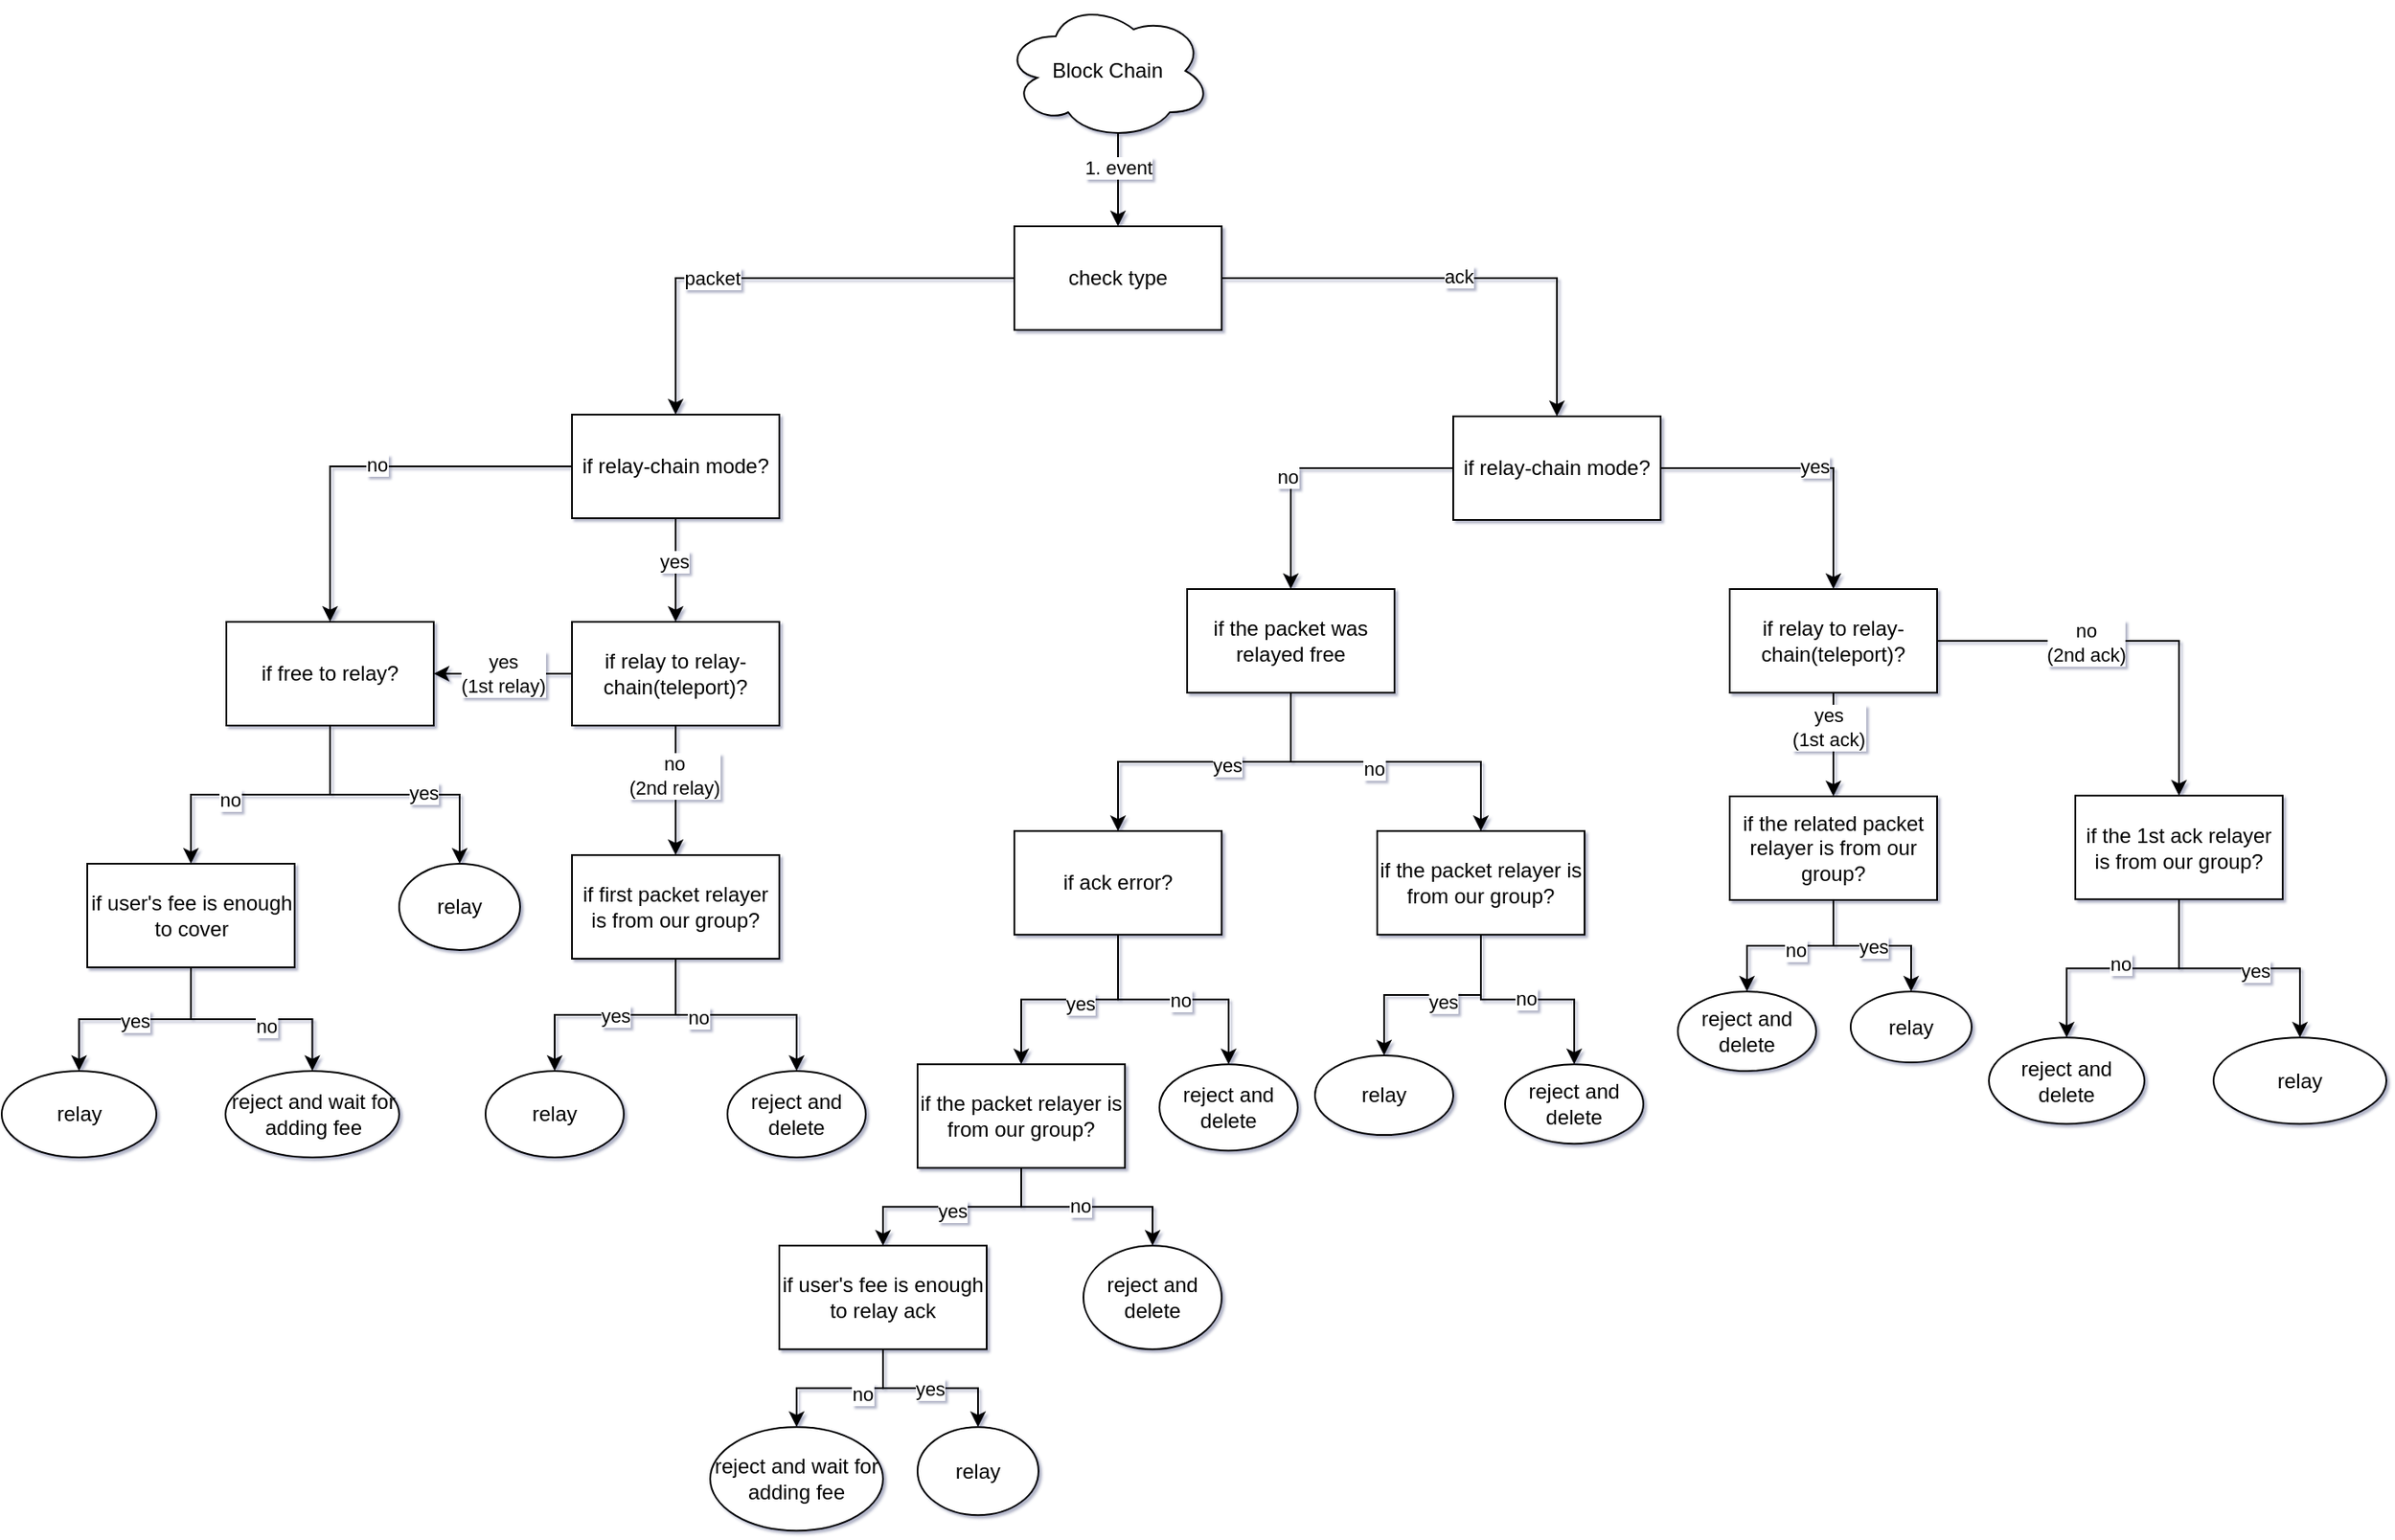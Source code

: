 <mxfile version="16.5.6" type="github">
  <diagram id="DXfV26Vn87x0zs_EIKbh" name="Page-1">
    <mxGraphModel dx="1770" dy="648" grid="1" gridSize="10" guides="1" tooltips="1" connect="1" arrows="1" fold="1" page="1" pageScale="1" pageWidth="827" pageHeight="1169" math="0" shadow="1">
      <root>
        <mxCell id="0" />
        <mxCell id="1" parent="0" />
        <mxCell id="CVYdMX1Olc9wnZOOx5qh-6" value="" style="edgeStyle=orthogonalEdgeStyle;rounded=0;orthogonalLoop=1;jettySize=auto;html=1;" edge="1" parent="1" source="CVYdMX1Olc9wnZOOx5qh-1" target="CVYdMX1Olc9wnZOOx5qh-5">
          <mxGeometry relative="1" as="geometry" />
        </mxCell>
        <mxCell id="CVYdMX1Olc9wnZOOx5qh-9" value="packet" style="edgeLabel;html=1;align=center;verticalAlign=middle;resizable=0;points=[];" vertex="1" connectable="0" parent="CVYdMX1Olc9wnZOOx5qh-6">
          <mxGeometry x="0.275" relative="1" as="geometry">
            <mxPoint as="offset" />
          </mxGeometry>
        </mxCell>
        <mxCell id="CVYdMX1Olc9wnZOOx5qh-8" value="" style="edgeStyle=orthogonalEdgeStyle;rounded=0;orthogonalLoop=1;jettySize=auto;html=1;" edge="1" parent="1" source="CVYdMX1Olc9wnZOOx5qh-1" target="CVYdMX1Olc9wnZOOx5qh-7">
          <mxGeometry relative="1" as="geometry" />
        </mxCell>
        <mxCell id="CVYdMX1Olc9wnZOOx5qh-10" value="ack" style="edgeLabel;html=1;align=center;verticalAlign=middle;resizable=0;points=[];" vertex="1" connectable="0" parent="CVYdMX1Olc9wnZOOx5qh-8">
          <mxGeometry y="1" relative="1" as="geometry">
            <mxPoint as="offset" />
          </mxGeometry>
        </mxCell>
        <mxCell id="CVYdMX1Olc9wnZOOx5qh-1" value="check type" style="rounded=0;whiteSpace=wrap;html=1;" vertex="1" parent="1">
          <mxGeometry x="196" y="220" width="120" height="60" as="geometry" />
        </mxCell>
        <mxCell id="CVYdMX1Olc9wnZOOx5qh-3" value="" style="endArrow=classic;html=1;rounded=0;exitX=0.55;exitY=0.95;exitDx=0;exitDy=0;exitPerimeter=0;entryX=0.5;entryY=0;entryDx=0;entryDy=0;" edge="1" parent="1" source="CVYdMX1Olc9wnZOOx5qh-114" target="CVYdMX1Olc9wnZOOx5qh-1">
          <mxGeometry width="50" height="50" relative="1" as="geometry">
            <mxPoint x="260" y="150" as="sourcePoint" />
            <mxPoint x="260" y="210" as="targetPoint" />
          </mxGeometry>
        </mxCell>
        <mxCell id="CVYdMX1Olc9wnZOOx5qh-4" value="1. event" style="edgeLabel;html=1;align=center;verticalAlign=middle;resizable=0;points=[];" vertex="1" connectable="0" parent="CVYdMX1Olc9wnZOOx5qh-3">
          <mxGeometry x="-0.257" relative="1" as="geometry">
            <mxPoint as="offset" />
          </mxGeometry>
        </mxCell>
        <mxCell id="CVYdMX1Olc9wnZOOx5qh-14" value="" style="edgeStyle=orthogonalEdgeStyle;rounded=0;orthogonalLoop=1;jettySize=auto;html=1;exitX=0;exitY=0.5;exitDx=0;exitDy=0;" edge="1" parent="1" source="CVYdMX1Olc9wnZOOx5qh-5" target="CVYdMX1Olc9wnZOOx5qh-13">
          <mxGeometry relative="1" as="geometry">
            <mxPoint x="-279.5" y="359" as="sourcePoint" />
          </mxGeometry>
        </mxCell>
        <mxCell id="CVYdMX1Olc9wnZOOx5qh-16" value="no" style="edgeLabel;html=1;align=center;verticalAlign=middle;resizable=0;points=[];" vertex="1" connectable="0" parent="CVYdMX1Olc9wnZOOx5qh-14">
          <mxGeometry x="-0.012" y="-2" relative="1" as="geometry">
            <mxPoint y="1" as="offset" />
          </mxGeometry>
        </mxCell>
        <mxCell id="CVYdMX1Olc9wnZOOx5qh-50" value="" style="edgeStyle=orthogonalEdgeStyle;rounded=0;orthogonalLoop=1;jettySize=auto;html=1;" edge="1" parent="1" source="CVYdMX1Olc9wnZOOx5qh-5" target="CVYdMX1Olc9wnZOOx5qh-11">
          <mxGeometry relative="1" as="geometry" />
        </mxCell>
        <mxCell id="CVYdMX1Olc9wnZOOx5qh-51" value="yes" style="edgeLabel;html=1;align=center;verticalAlign=middle;resizable=0;points=[];" vertex="1" connectable="0" parent="CVYdMX1Olc9wnZOOx5qh-50">
          <mxGeometry x="-0.183" y="-1" relative="1" as="geometry">
            <mxPoint as="offset" />
          </mxGeometry>
        </mxCell>
        <mxCell id="CVYdMX1Olc9wnZOOx5qh-5" value="if relay-chain mode?" style="rounded=0;whiteSpace=wrap;html=1;" vertex="1" parent="1">
          <mxGeometry x="-60" y="329" width="120" height="60" as="geometry" />
        </mxCell>
        <mxCell id="CVYdMX1Olc9wnZOOx5qh-55" value="" style="edgeStyle=orthogonalEdgeStyle;rounded=0;orthogonalLoop=1;jettySize=auto;html=1;exitX=0;exitY=0.5;exitDx=0;exitDy=0;" edge="1" parent="1" source="CVYdMX1Olc9wnZOOx5qh-7" target="CVYdMX1Olc9wnZOOx5qh-54">
          <mxGeometry relative="1" as="geometry" />
        </mxCell>
        <mxCell id="CVYdMX1Olc9wnZOOx5qh-58" value="no" style="edgeLabel;html=1;align=center;verticalAlign=middle;resizable=0;points=[];" vertex="1" connectable="0" parent="CVYdMX1Olc9wnZOOx5qh-55">
          <mxGeometry x="0.206" y="-2" relative="1" as="geometry">
            <mxPoint as="offset" />
          </mxGeometry>
        </mxCell>
        <mxCell id="CVYdMX1Olc9wnZOOx5qh-57" value="" style="edgeStyle=orthogonalEdgeStyle;rounded=0;orthogonalLoop=1;jettySize=auto;html=1;" edge="1" parent="1" source="CVYdMX1Olc9wnZOOx5qh-7" target="CVYdMX1Olc9wnZOOx5qh-56">
          <mxGeometry relative="1" as="geometry" />
        </mxCell>
        <mxCell id="CVYdMX1Olc9wnZOOx5qh-59" value="yes" style="edgeLabel;html=1;align=center;verticalAlign=middle;resizable=0;points=[];" vertex="1" connectable="0" parent="CVYdMX1Olc9wnZOOx5qh-57">
          <mxGeometry x="0.046" y="2" relative="1" as="geometry">
            <mxPoint y="1" as="offset" />
          </mxGeometry>
        </mxCell>
        <mxCell id="CVYdMX1Olc9wnZOOx5qh-7" value="if relay-chain mode?" style="whiteSpace=wrap;html=1;rounded=0;" vertex="1" parent="1">
          <mxGeometry x="450" y="330" width="120" height="60" as="geometry" />
        </mxCell>
        <mxCell id="CVYdMX1Olc9wnZOOx5qh-41" value="" style="edgeStyle=orthogonalEdgeStyle;rounded=0;orthogonalLoop=1;jettySize=auto;html=1;" edge="1" parent="1" source="CVYdMX1Olc9wnZOOx5qh-11" target="CVYdMX1Olc9wnZOOx5qh-40">
          <mxGeometry relative="1" as="geometry" />
        </mxCell>
        <mxCell id="CVYdMX1Olc9wnZOOx5qh-42" value="no&lt;br&gt;(2nd relay)" style="edgeLabel;html=1;align=center;verticalAlign=middle;resizable=0;points=[];" vertex="1" connectable="0" parent="CVYdMX1Olc9wnZOOx5qh-41">
          <mxGeometry x="-0.225" y="-1" relative="1" as="geometry">
            <mxPoint as="offset" />
          </mxGeometry>
        </mxCell>
        <mxCell id="CVYdMX1Olc9wnZOOx5qh-52" value="yes&lt;br&gt;(1st relay)" style="edgeStyle=orthogonalEdgeStyle;rounded=0;orthogonalLoop=1;jettySize=auto;html=1;exitX=0;exitY=0.5;exitDx=0;exitDy=0;entryX=1;entryY=0.5;entryDx=0;entryDy=0;" edge="1" parent="1" source="CVYdMX1Olc9wnZOOx5qh-11" target="CVYdMX1Olc9wnZOOx5qh-13">
          <mxGeometry relative="1" as="geometry" />
        </mxCell>
        <mxCell id="CVYdMX1Olc9wnZOOx5qh-11" value="if relay to relay-chain(teleport)?" style="rounded=0;whiteSpace=wrap;html=1;" vertex="1" parent="1">
          <mxGeometry x="-60" y="449" width="120" height="60" as="geometry" />
        </mxCell>
        <mxCell id="CVYdMX1Olc9wnZOOx5qh-34" value="" style="edgeStyle=orthogonalEdgeStyle;rounded=0;orthogonalLoop=1;jettySize=auto;html=1;" edge="1" parent="1" source="CVYdMX1Olc9wnZOOx5qh-13" target="CVYdMX1Olc9wnZOOx5qh-33">
          <mxGeometry relative="1" as="geometry" />
        </mxCell>
        <mxCell id="CVYdMX1Olc9wnZOOx5qh-35" value="yes" style="edgeLabel;html=1;align=center;verticalAlign=middle;resizable=0;points=[];" vertex="1" connectable="0" parent="CVYdMX1Olc9wnZOOx5qh-34">
          <mxGeometry x="0.193" y="1" relative="1" as="geometry">
            <mxPoint x="1" as="offset" />
          </mxGeometry>
        </mxCell>
        <mxCell id="CVYdMX1Olc9wnZOOx5qh-49" style="edgeStyle=orthogonalEdgeStyle;rounded=0;orthogonalLoop=1;jettySize=auto;html=1;entryX=0.5;entryY=0;entryDx=0;entryDy=0;" edge="1" parent="1" source="CVYdMX1Olc9wnZOOx5qh-13" target="CVYdMX1Olc9wnZOOx5qh-19">
          <mxGeometry relative="1" as="geometry" />
        </mxCell>
        <mxCell id="CVYdMX1Olc9wnZOOx5qh-53" value="no" style="edgeLabel;html=1;align=center;verticalAlign=middle;resizable=0;points=[];" vertex="1" connectable="0" parent="CVYdMX1Olc9wnZOOx5qh-49">
          <mxGeometry x="0.221" y="3" relative="1" as="geometry">
            <mxPoint as="offset" />
          </mxGeometry>
        </mxCell>
        <mxCell id="CVYdMX1Olc9wnZOOx5qh-13" value="if free to relay?" style="rounded=0;whiteSpace=wrap;html=1;" vertex="1" parent="1">
          <mxGeometry x="-260" y="449" width="120" height="60" as="geometry" />
        </mxCell>
        <mxCell id="CVYdMX1Olc9wnZOOx5qh-28" value="" style="edgeStyle=orthogonalEdgeStyle;rounded=0;orthogonalLoop=1;jettySize=auto;html=1;" edge="1" parent="1" source="CVYdMX1Olc9wnZOOx5qh-19" target="CVYdMX1Olc9wnZOOx5qh-27">
          <mxGeometry relative="1" as="geometry" />
        </mxCell>
        <mxCell id="CVYdMX1Olc9wnZOOx5qh-31" value="yes" style="edgeLabel;html=1;align=center;verticalAlign=middle;resizable=0;points=[];" vertex="1" connectable="0" parent="CVYdMX1Olc9wnZOOx5qh-28">
          <mxGeometry x="0.008" y="1" relative="1" as="geometry">
            <mxPoint as="offset" />
          </mxGeometry>
        </mxCell>
        <mxCell id="CVYdMX1Olc9wnZOOx5qh-30" value="" style="edgeStyle=orthogonalEdgeStyle;rounded=0;orthogonalLoop=1;jettySize=auto;html=1;" edge="1" parent="1" source="CVYdMX1Olc9wnZOOx5qh-19" target="CVYdMX1Olc9wnZOOx5qh-29">
          <mxGeometry relative="1" as="geometry" />
        </mxCell>
        <mxCell id="CVYdMX1Olc9wnZOOx5qh-32" value="no" style="edgeLabel;html=1;align=center;verticalAlign=middle;resizable=0;points=[];" vertex="1" connectable="0" parent="CVYdMX1Olc9wnZOOx5qh-30">
          <mxGeometry x="0.125" y="-4" relative="1" as="geometry">
            <mxPoint as="offset" />
          </mxGeometry>
        </mxCell>
        <mxCell id="CVYdMX1Olc9wnZOOx5qh-19" value="if user&#39;s fee is enough to cover" style="rounded=0;whiteSpace=wrap;html=1;" vertex="1" parent="1">
          <mxGeometry x="-340.5" y="589" width="120" height="60" as="geometry" />
        </mxCell>
        <mxCell id="CVYdMX1Olc9wnZOOx5qh-27" value="relay" style="ellipse;whiteSpace=wrap;html=1;rounded=0;" vertex="1" parent="1">
          <mxGeometry x="-390" y="709" width="89.5" height="50" as="geometry" />
        </mxCell>
        <mxCell id="CVYdMX1Olc9wnZOOx5qh-29" value="reject and wait for adding fee" style="ellipse;whiteSpace=wrap;html=1;rounded=0;" vertex="1" parent="1">
          <mxGeometry x="-260.5" y="709" width="100.5" height="50" as="geometry" />
        </mxCell>
        <mxCell id="CVYdMX1Olc9wnZOOx5qh-33" value="relay" style="ellipse;whiteSpace=wrap;html=1;rounded=0;" vertex="1" parent="1">
          <mxGeometry x="-160" y="589" width="70" height="50" as="geometry" />
        </mxCell>
        <mxCell id="CVYdMX1Olc9wnZOOx5qh-44" value="" style="edgeStyle=orthogonalEdgeStyle;rounded=0;orthogonalLoop=1;jettySize=auto;html=1;" edge="1" parent="1" source="CVYdMX1Olc9wnZOOx5qh-40" target="CVYdMX1Olc9wnZOOx5qh-43">
          <mxGeometry relative="1" as="geometry" />
        </mxCell>
        <mxCell id="CVYdMX1Olc9wnZOOx5qh-45" value="no" style="edgeLabel;html=1;align=center;verticalAlign=middle;resizable=0;points=[];" vertex="1" connectable="0" parent="CVYdMX1Olc9wnZOOx5qh-44">
          <mxGeometry x="-0.325" y="-1" relative="1" as="geometry">
            <mxPoint as="offset" />
          </mxGeometry>
        </mxCell>
        <mxCell id="CVYdMX1Olc9wnZOOx5qh-47" value="" style="edgeStyle=orthogonalEdgeStyle;rounded=0;orthogonalLoop=1;jettySize=auto;html=1;" edge="1" parent="1" source="CVYdMX1Olc9wnZOOx5qh-40" target="CVYdMX1Olc9wnZOOx5qh-46">
          <mxGeometry relative="1" as="geometry" />
        </mxCell>
        <mxCell id="CVYdMX1Olc9wnZOOx5qh-48" value="yes" style="edgeLabel;html=1;align=center;verticalAlign=middle;resizable=0;points=[];" vertex="1" connectable="0" parent="CVYdMX1Olc9wnZOOx5qh-47">
          <mxGeometry relative="1" as="geometry">
            <mxPoint as="offset" />
          </mxGeometry>
        </mxCell>
        <mxCell id="CVYdMX1Olc9wnZOOx5qh-40" value="if first packet relayer is from our group?" style="rounded=0;whiteSpace=wrap;html=1;" vertex="1" parent="1">
          <mxGeometry x="-60" y="584" width="120" height="60" as="geometry" />
        </mxCell>
        <mxCell id="CVYdMX1Olc9wnZOOx5qh-43" value="reject and delete" style="ellipse;whiteSpace=wrap;html=1;rounded=0;" vertex="1" parent="1">
          <mxGeometry x="30" y="709" width="80" height="50" as="geometry" />
        </mxCell>
        <mxCell id="CVYdMX1Olc9wnZOOx5qh-46" value="relay" style="ellipse;whiteSpace=wrap;html=1;rounded=0;" vertex="1" parent="1">
          <mxGeometry x="-110" y="709" width="80" height="50" as="geometry" />
        </mxCell>
        <mxCell id="CVYdMX1Olc9wnZOOx5qh-61" value="" style="edgeStyle=orthogonalEdgeStyle;rounded=0;orthogonalLoop=1;jettySize=auto;html=1;" edge="1" parent="1" source="CVYdMX1Olc9wnZOOx5qh-54" target="CVYdMX1Olc9wnZOOx5qh-60">
          <mxGeometry relative="1" as="geometry" />
        </mxCell>
        <mxCell id="CVYdMX1Olc9wnZOOx5qh-62" value="yes" style="edgeLabel;html=1;align=center;verticalAlign=middle;resizable=0;points=[];" vertex="1" connectable="0" parent="CVYdMX1Olc9wnZOOx5qh-61">
          <mxGeometry x="-0.134" y="2" relative="1" as="geometry">
            <mxPoint x="1" as="offset" />
          </mxGeometry>
        </mxCell>
        <mxCell id="CVYdMX1Olc9wnZOOx5qh-87" value="" style="edgeStyle=orthogonalEdgeStyle;rounded=0;orthogonalLoop=1;jettySize=auto;html=1;" edge="1" parent="1" source="CVYdMX1Olc9wnZOOx5qh-54" target="CVYdMX1Olc9wnZOOx5qh-86">
          <mxGeometry relative="1" as="geometry" />
        </mxCell>
        <mxCell id="CVYdMX1Olc9wnZOOx5qh-88" value="no" style="edgeLabel;html=1;align=center;verticalAlign=middle;resizable=0;points=[];" vertex="1" connectable="0" parent="CVYdMX1Olc9wnZOOx5qh-87">
          <mxGeometry x="-0.083" y="-4" relative="1" as="geometry">
            <mxPoint x="1" as="offset" />
          </mxGeometry>
        </mxCell>
        <mxCell id="CVYdMX1Olc9wnZOOx5qh-54" value="if the packet was relayed free" style="whiteSpace=wrap;html=1;rounded=0;" vertex="1" parent="1">
          <mxGeometry x="296" y="430" width="120" height="60" as="geometry" />
        </mxCell>
        <mxCell id="CVYdMX1Olc9wnZOOx5qh-96" value="" style="edgeStyle=orthogonalEdgeStyle;rounded=0;orthogonalLoop=1;jettySize=auto;html=1;" edge="1" parent="1" source="CVYdMX1Olc9wnZOOx5qh-56" target="CVYdMX1Olc9wnZOOx5qh-95">
          <mxGeometry relative="1" as="geometry" />
        </mxCell>
        <mxCell id="CVYdMX1Olc9wnZOOx5qh-97" value="yes&lt;br&gt;(1st&amp;nbsp;ack)" style="edgeLabel;html=1;align=center;verticalAlign=middle;resizable=0;points=[];" vertex="1" connectable="0" parent="CVYdMX1Olc9wnZOOx5qh-96">
          <mxGeometry x="-0.338" y="-3" relative="1" as="geometry">
            <mxPoint as="offset" />
          </mxGeometry>
        </mxCell>
        <mxCell id="CVYdMX1Olc9wnZOOx5qh-104" value="" style="edgeStyle=orthogonalEdgeStyle;rounded=0;orthogonalLoop=1;jettySize=auto;html=1;" edge="1" parent="1" source="CVYdMX1Olc9wnZOOx5qh-56" target="CVYdMX1Olc9wnZOOx5qh-103">
          <mxGeometry relative="1" as="geometry" />
        </mxCell>
        <mxCell id="CVYdMX1Olc9wnZOOx5qh-105" value="no&lt;br&gt;(2nd ack)" style="edgeLabel;html=1;align=center;verticalAlign=middle;resizable=0;points=[];" vertex="1" connectable="0" parent="CVYdMX1Olc9wnZOOx5qh-104">
          <mxGeometry x="-0.256" relative="1" as="geometry">
            <mxPoint y="1" as="offset" />
          </mxGeometry>
        </mxCell>
        <mxCell id="CVYdMX1Olc9wnZOOx5qh-56" value="if relay to relay-chain(teleport)?" style="whiteSpace=wrap;html=1;rounded=0;" vertex="1" parent="1">
          <mxGeometry x="610" y="430" width="120" height="60" as="geometry" />
        </mxCell>
        <mxCell id="CVYdMX1Olc9wnZOOx5qh-66" value="" style="edgeStyle=orthogonalEdgeStyle;rounded=0;orthogonalLoop=1;jettySize=auto;html=1;" edge="1" parent="1" source="CVYdMX1Olc9wnZOOx5qh-60" target="CVYdMX1Olc9wnZOOx5qh-65">
          <mxGeometry relative="1" as="geometry" />
        </mxCell>
        <mxCell id="CVYdMX1Olc9wnZOOx5qh-67" value="no" style="edgeLabel;html=1;align=center;verticalAlign=middle;resizable=0;points=[];" vertex="1" connectable="0" parent="CVYdMX1Olc9wnZOOx5qh-66">
          <mxGeometry x="0.05" relative="1" as="geometry">
            <mxPoint as="offset" />
          </mxGeometry>
        </mxCell>
        <mxCell id="CVYdMX1Olc9wnZOOx5qh-69" value="" style="edgeStyle=orthogonalEdgeStyle;rounded=0;orthogonalLoop=1;jettySize=auto;html=1;" edge="1" parent="1" source="CVYdMX1Olc9wnZOOx5qh-60" target="CVYdMX1Olc9wnZOOx5qh-68">
          <mxGeometry relative="1" as="geometry" />
        </mxCell>
        <mxCell id="CVYdMX1Olc9wnZOOx5qh-70" value="yes" style="edgeLabel;html=1;align=center;verticalAlign=middle;resizable=0;points=[];" vertex="1" connectable="0" parent="CVYdMX1Olc9wnZOOx5qh-69">
          <mxGeometry x="-0.081" y="1" relative="1" as="geometry">
            <mxPoint y="1" as="offset" />
          </mxGeometry>
        </mxCell>
        <mxCell id="CVYdMX1Olc9wnZOOx5qh-60" value="if ack error?" style="whiteSpace=wrap;html=1;rounded=0;" vertex="1" parent="1">
          <mxGeometry x="196" y="570.1" width="120" height="60" as="geometry" />
        </mxCell>
        <mxCell id="CVYdMX1Olc9wnZOOx5qh-65" value="reject and delete" style="ellipse;whiteSpace=wrap;html=1;rounded=0;" vertex="1" parent="1">
          <mxGeometry x="280" y="705.1" width="80" height="50" as="geometry" />
        </mxCell>
        <mxCell id="CVYdMX1Olc9wnZOOx5qh-72" value="" style="edgeStyle=orthogonalEdgeStyle;rounded=0;orthogonalLoop=1;jettySize=auto;html=1;" edge="1" parent="1" source="CVYdMX1Olc9wnZOOx5qh-68" target="CVYdMX1Olc9wnZOOx5qh-71">
          <mxGeometry relative="1" as="geometry" />
        </mxCell>
        <mxCell id="CVYdMX1Olc9wnZOOx5qh-73" value="no" style="edgeLabel;html=1;align=center;verticalAlign=middle;resizable=0;points=[];" vertex="1" connectable="0" parent="CVYdMX1Olc9wnZOOx5qh-72">
          <mxGeometry x="-0.077" y="1" relative="1" as="geometry">
            <mxPoint as="offset" />
          </mxGeometry>
        </mxCell>
        <mxCell id="CVYdMX1Olc9wnZOOx5qh-77" value="" style="edgeStyle=orthogonalEdgeStyle;rounded=0;orthogonalLoop=1;jettySize=auto;html=1;" edge="1" parent="1" source="CVYdMX1Olc9wnZOOx5qh-68" target="CVYdMX1Olc9wnZOOx5qh-76">
          <mxGeometry relative="1" as="geometry" />
        </mxCell>
        <mxCell id="CVYdMX1Olc9wnZOOx5qh-78" value="yes" style="edgeLabel;html=1;align=center;verticalAlign=middle;resizable=0;points=[];" vertex="1" connectable="0" parent="CVYdMX1Olc9wnZOOx5qh-77">
          <mxGeometry x="0.015" y="2" relative="1" as="geometry">
            <mxPoint x="1" as="offset" />
          </mxGeometry>
        </mxCell>
        <mxCell id="CVYdMX1Olc9wnZOOx5qh-68" value="if the packet relayer is from our group?" style="whiteSpace=wrap;html=1;rounded=0;" vertex="1" parent="1">
          <mxGeometry x="140" y="705.1" width="120" height="60" as="geometry" />
        </mxCell>
        <mxCell id="CVYdMX1Olc9wnZOOx5qh-71" value="reject and delete" style="ellipse;whiteSpace=wrap;html=1;rounded=0;" vertex="1" parent="1">
          <mxGeometry x="236" y="810.1" width="80" height="60" as="geometry" />
        </mxCell>
        <mxCell id="CVYdMX1Olc9wnZOOx5qh-80" value="" style="edgeStyle=orthogonalEdgeStyle;rounded=0;orthogonalLoop=1;jettySize=auto;html=1;" edge="1" parent="1" source="CVYdMX1Olc9wnZOOx5qh-76" target="CVYdMX1Olc9wnZOOx5qh-79">
          <mxGeometry relative="1" as="geometry" />
        </mxCell>
        <mxCell id="CVYdMX1Olc9wnZOOx5qh-81" value="no" style="edgeLabel;html=1;align=center;verticalAlign=middle;resizable=0;points=[];" vertex="1" connectable="0" parent="CVYdMX1Olc9wnZOOx5qh-80">
          <mxGeometry x="-0.276" y="3" relative="1" as="geometry">
            <mxPoint as="offset" />
          </mxGeometry>
        </mxCell>
        <mxCell id="CVYdMX1Olc9wnZOOx5qh-83" value="" style="edgeStyle=orthogonalEdgeStyle;rounded=0;orthogonalLoop=1;jettySize=auto;html=1;" edge="1" parent="1" source="CVYdMX1Olc9wnZOOx5qh-76" target="CVYdMX1Olc9wnZOOx5qh-82">
          <mxGeometry relative="1" as="geometry" />
        </mxCell>
        <mxCell id="CVYdMX1Olc9wnZOOx5qh-84" value="yes" style="edgeLabel;html=1;align=center;verticalAlign=middle;resizable=0;points=[];" vertex="1" connectable="0" parent="CVYdMX1Olc9wnZOOx5qh-83">
          <mxGeometry x="-0.016" y="1" relative="1" as="geometry">
            <mxPoint y="1" as="offset" />
          </mxGeometry>
        </mxCell>
        <mxCell id="CVYdMX1Olc9wnZOOx5qh-76" value="if user&#39;s fee is enough to relay ack" style="whiteSpace=wrap;html=1;rounded=0;" vertex="1" parent="1">
          <mxGeometry x="60" y="810.1" width="120" height="60" as="geometry" />
        </mxCell>
        <mxCell id="CVYdMX1Olc9wnZOOx5qh-79" value="reject and wait for adding fee" style="ellipse;whiteSpace=wrap;html=1;rounded=0;" vertex="1" parent="1">
          <mxGeometry x="20" y="915.1" width="100" height="60" as="geometry" />
        </mxCell>
        <mxCell id="CVYdMX1Olc9wnZOOx5qh-82" value="relay" style="ellipse;whiteSpace=wrap;html=1;rounded=0;" vertex="1" parent="1">
          <mxGeometry x="140" y="915.1" width="70" height="51" as="geometry" />
        </mxCell>
        <mxCell id="CVYdMX1Olc9wnZOOx5qh-90" value="" style="edgeStyle=orthogonalEdgeStyle;rounded=0;orthogonalLoop=1;jettySize=auto;html=1;exitX=0.5;exitY=1;exitDx=0;exitDy=0;entryX=0.5;entryY=0;entryDx=0;entryDy=0;" edge="1" parent="1" source="CVYdMX1Olc9wnZOOx5qh-86" target="CVYdMX1Olc9wnZOOx5qh-89">
          <mxGeometry relative="1" as="geometry">
            <mxPoint x="520" y="700.1" as="targetPoint" />
          </mxGeometry>
        </mxCell>
        <mxCell id="CVYdMX1Olc9wnZOOx5qh-91" value="no" style="edgeLabel;html=1;align=center;verticalAlign=middle;resizable=0;points=[];" vertex="1" connectable="0" parent="CVYdMX1Olc9wnZOOx5qh-90">
          <mxGeometry x="-0.019" y="1" relative="1" as="geometry">
            <mxPoint as="offset" />
          </mxGeometry>
        </mxCell>
        <mxCell id="CVYdMX1Olc9wnZOOx5qh-93" value="" style="edgeStyle=orthogonalEdgeStyle;rounded=0;orthogonalLoop=1;jettySize=auto;html=1;" edge="1" parent="1" source="CVYdMX1Olc9wnZOOx5qh-86" target="CVYdMX1Olc9wnZOOx5qh-92">
          <mxGeometry relative="1" as="geometry" />
        </mxCell>
        <mxCell id="CVYdMX1Olc9wnZOOx5qh-94" value="yes" style="edgeLabel;html=1;align=center;verticalAlign=middle;resizable=0;points=[];" vertex="1" connectable="0" parent="CVYdMX1Olc9wnZOOx5qh-93">
          <mxGeometry x="-0.093" y="4" relative="1" as="geometry">
            <mxPoint as="offset" />
          </mxGeometry>
        </mxCell>
        <mxCell id="CVYdMX1Olc9wnZOOx5qh-86" value="if the packet relayer is from our group?" style="whiteSpace=wrap;html=1;rounded=0;" vertex="1" parent="1">
          <mxGeometry x="406" y="570.1" width="120" height="60" as="geometry" />
        </mxCell>
        <mxCell id="CVYdMX1Olc9wnZOOx5qh-89" value="reject and delete" style="ellipse;whiteSpace=wrap;html=1;rounded=0;" vertex="1" parent="1">
          <mxGeometry x="480" y="705.1" width="80" height="46" as="geometry" />
        </mxCell>
        <mxCell id="CVYdMX1Olc9wnZOOx5qh-92" value="relay" style="ellipse;whiteSpace=wrap;html=1;rounded=0;" vertex="1" parent="1">
          <mxGeometry x="370" y="700" width="80" height="46" as="geometry" />
        </mxCell>
        <mxCell id="CVYdMX1Olc9wnZOOx5qh-99" value="yes" style="edgeStyle=orthogonalEdgeStyle;rounded=0;orthogonalLoop=1;jettySize=auto;html=1;" edge="1" parent="1" source="CVYdMX1Olc9wnZOOx5qh-95" target="CVYdMX1Olc9wnZOOx5qh-98">
          <mxGeometry relative="1" as="geometry" />
        </mxCell>
        <mxCell id="CVYdMX1Olc9wnZOOx5qh-101" value="" style="edgeStyle=orthogonalEdgeStyle;rounded=0;orthogonalLoop=1;jettySize=auto;html=1;" edge="1" parent="1" source="CVYdMX1Olc9wnZOOx5qh-95" target="CVYdMX1Olc9wnZOOx5qh-100">
          <mxGeometry relative="1" as="geometry" />
        </mxCell>
        <mxCell id="CVYdMX1Olc9wnZOOx5qh-102" value="no" style="edgeLabel;html=1;align=center;verticalAlign=middle;resizable=0;points=[];" vertex="1" connectable="0" parent="CVYdMX1Olc9wnZOOx5qh-101">
          <mxGeometry x="-0.044" y="1" relative="1" as="geometry">
            <mxPoint y="1" as="offset" />
          </mxGeometry>
        </mxCell>
        <mxCell id="CVYdMX1Olc9wnZOOx5qh-95" value="if the related packet relayer is from our group?" style="whiteSpace=wrap;html=1;rounded=0;" vertex="1" parent="1">
          <mxGeometry x="610" y="550" width="120" height="60" as="geometry" />
        </mxCell>
        <mxCell id="CVYdMX1Olc9wnZOOx5qh-98" value="relay" style="ellipse;whiteSpace=wrap;html=1;rounded=0;" vertex="1" parent="1">
          <mxGeometry x="680" y="663" width="70" height="41" as="geometry" />
        </mxCell>
        <mxCell id="CVYdMX1Olc9wnZOOx5qh-100" value="reject and delete" style="ellipse;whiteSpace=wrap;html=1;rounded=0;" vertex="1" parent="1">
          <mxGeometry x="580" y="663" width="80" height="46" as="geometry" />
        </mxCell>
        <mxCell id="CVYdMX1Olc9wnZOOx5qh-109" value="" style="edgeStyle=orthogonalEdgeStyle;rounded=0;orthogonalLoop=1;jettySize=auto;html=1;" edge="1" parent="1" source="CVYdMX1Olc9wnZOOx5qh-103" target="CVYdMX1Olc9wnZOOx5qh-108">
          <mxGeometry relative="1" as="geometry" />
        </mxCell>
        <mxCell id="CVYdMX1Olc9wnZOOx5qh-112" value="no" style="edgeLabel;html=1;align=center;verticalAlign=middle;resizable=0;points=[];" vertex="1" connectable="0" parent="CVYdMX1Olc9wnZOOx5qh-109">
          <mxGeometry x="0.027" y="-3" relative="1" as="geometry">
            <mxPoint as="offset" />
          </mxGeometry>
        </mxCell>
        <mxCell id="CVYdMX1Olc9wnZOOx5qh-111" value="" style="edgeStyle=orthogonalEdgeStyle;rounded=0;orthogonalLoop=1;jettySize=auto;html=1;" edge="1" parent="1" source="CVYdMX1Olc9wnZOOx5qh-103" target="CVYdMX1Olc9wnZOOx5qh-110">
          <mxGeometry relative="1" as="geometry" />
        </mxCell>
        <mxCell id="CVYdMX1Olc9wnZOOx5qh-113" value="yes" style="edgeLabel;html=1;align=center;verticalAlign=middle;resizable=0;points=[];" vertex="1" connectable="0" parent="CVYdMX1Olc9wnZOOx5qh-111">
          <mxGeometry x="0.12" y="-1" relative="1" as="geometry">
            <mxPoint as="offset" />
          </mxGeometry>
        </mxCell>
        <mxCell id="CVYdMX1Olc9wnZOOx5qh-103" value="if the 1st ack relayer is from our group?" style="whiteSpace=wrap;html=1;rounded=0;" vertex="1" parent="1">
          <mxGeometry x="810" y="549.6" width="120" height="60" as="geometry" />
        </mxCell>
        <mxCell id="CVYdMX1Olc9wnZOOx5qh-108" value="reject and delete" style="ellipse;whiteSpace=wrap;html=1;rounded=0;" vertex="1" parent="1">
          <mxGeometry x="760" y="689.6" width="90" height="50" as="geometry" />
        </mxCell>
        <mxCell id="CVYdMX1Olc9wnZOOx5qh-110" value="relay" style="ellipse;whiteSpace=wrap;html=1;rounded=0;" vertex="1" parent="1">
          <mxGeometry x="890" y="689.6" width="100" height="50" as="geometry" />
        </mxCell>
        <mxCell id="CVYdMX1Olc9wnZOOx5qh-114" value="Block Chain" style="ellipse;shape=cloud;whiteSpace=wrap;html=1;" vertex="1" parent="1">
          <mxGeometry x="190" y="90" width="120" height="80" as="geometry" />
        </mxCell>
      </root>
    </mxGraphModel>
  </diagram>
</mxfile>
